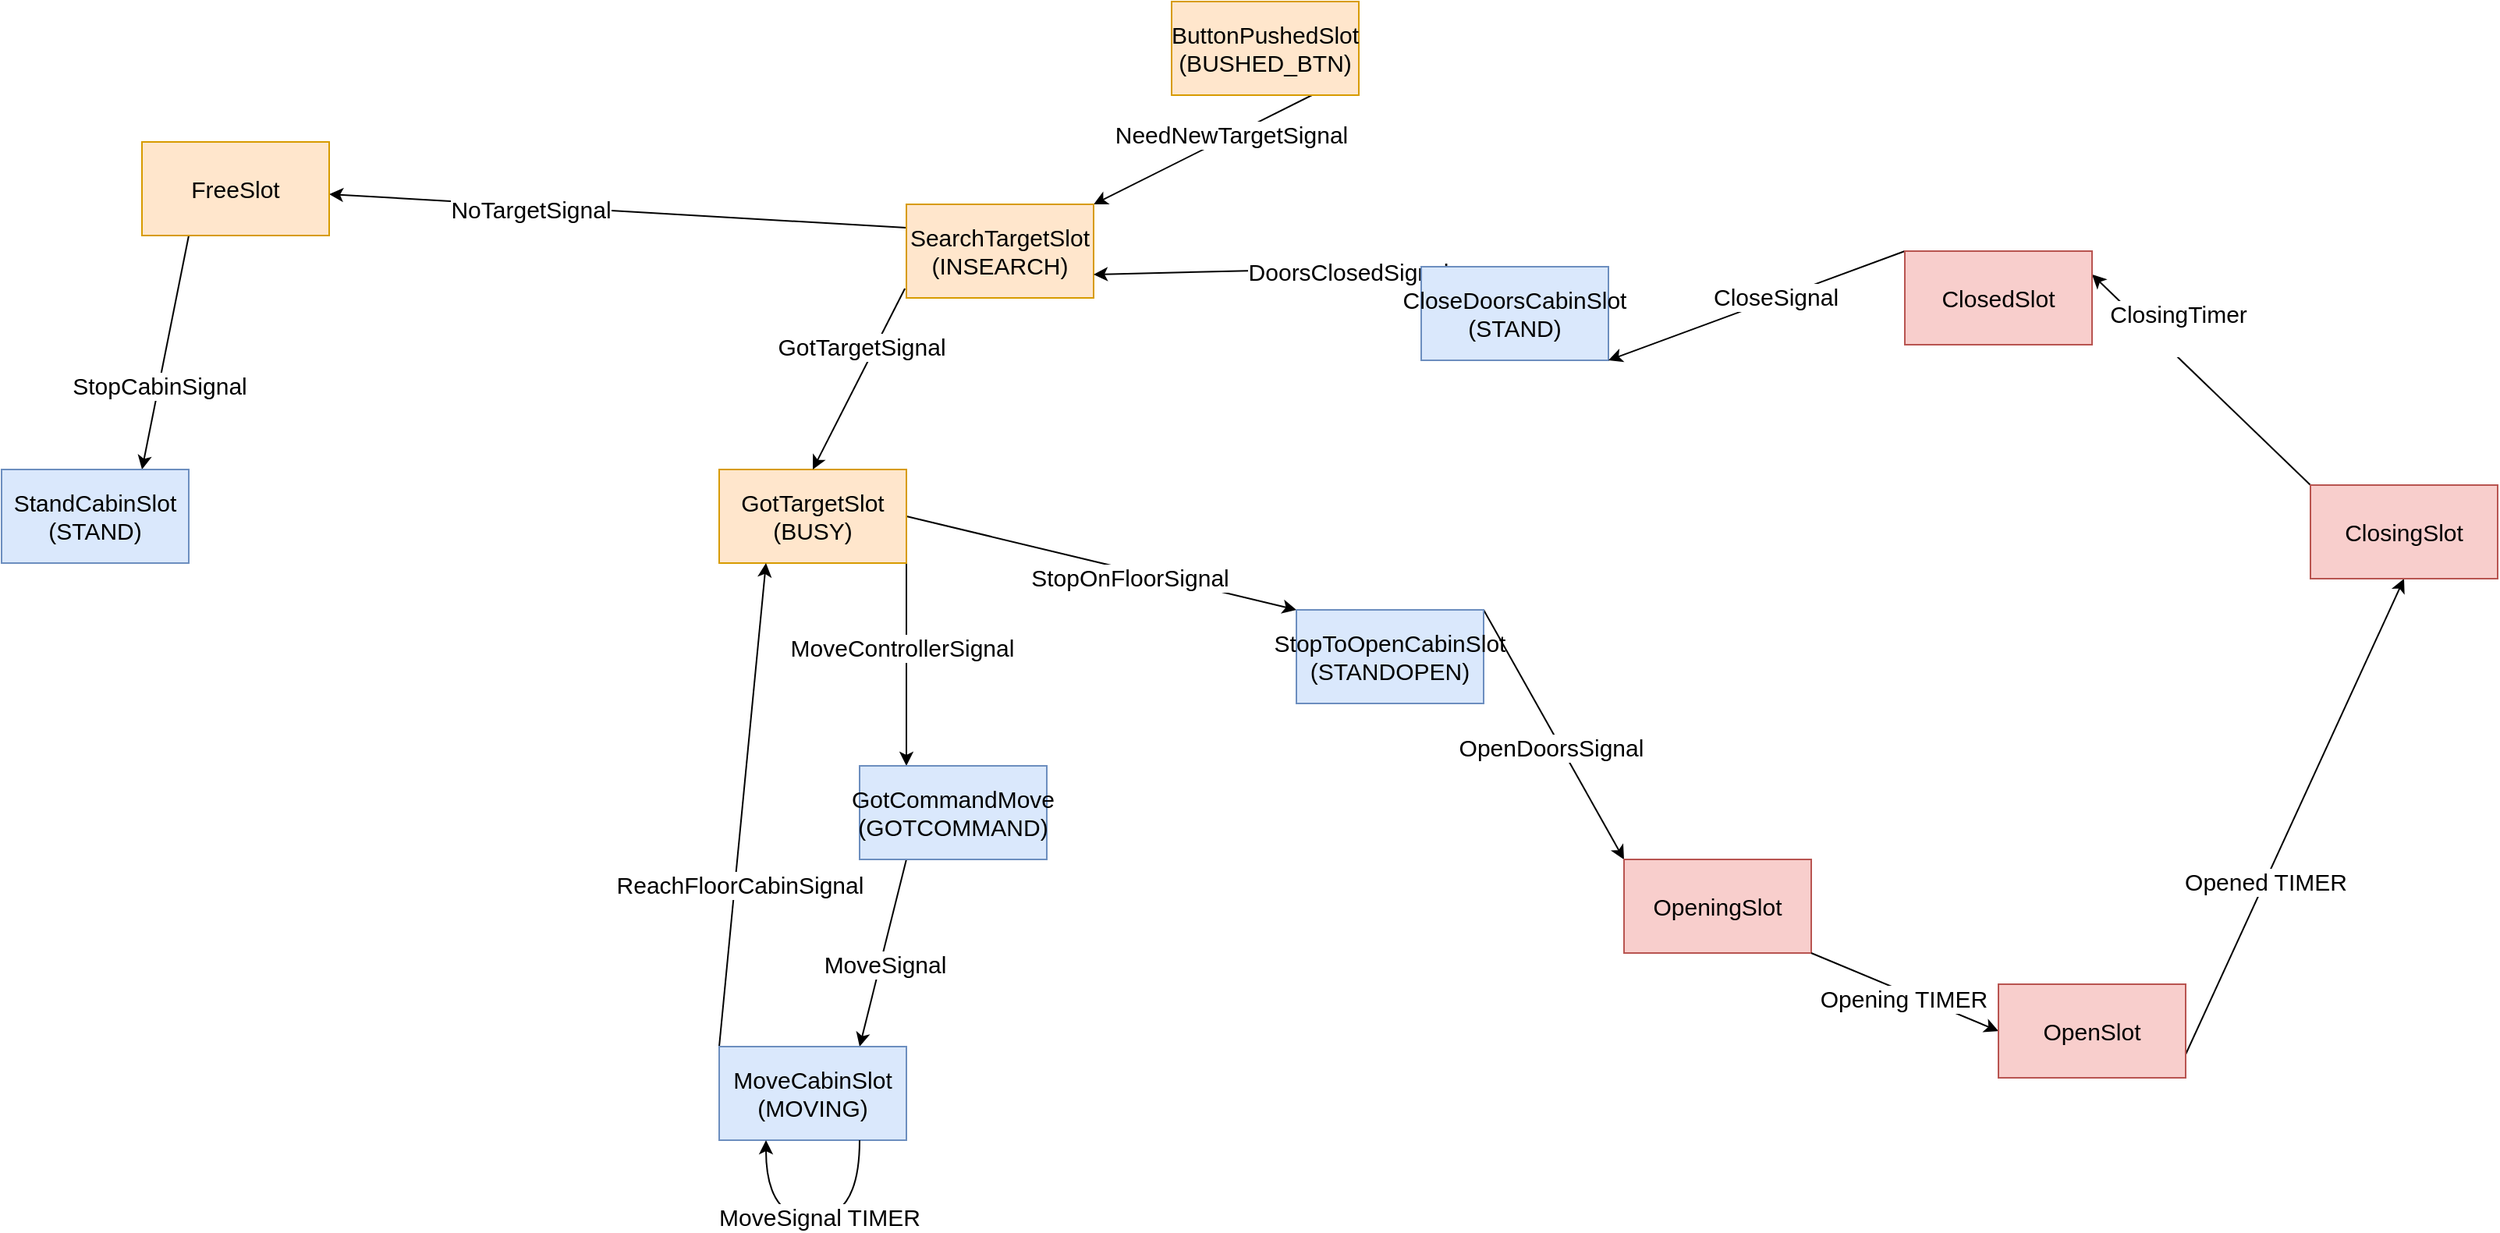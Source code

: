 <mxfile version="24.2.5" type="device" pages="2">
  <diagram name="Страница — 1" id="E_W8kbmxQknz8MrnFDRr">
    <mxGraphModel dx="1272" dy="876" grid="1" gridSize="10" guides="1" tooltips="1" connect="1" arrows="1" fold="1" page="1" pageScale="1" pageWidth="3000" pageHeight="3000" math="0" shadow="0">
      <root>
        <mxCell id="0" />
        <mxCell id="1" parent="0" />
        <mxCell id="Vu6h0XRG9ciN_BlJq5Kv-31" style="edgeStyle=none;rounded=0;orthogonalLoop=1;jettySize=auto;html=1;exitX=1;exitY=0.75;exitDx=0;exitDy=0;entryX=1;entryY=0;entryDx=0;entryDy=0;fontSize=15;" parent="1" source="Vu6h0XRG9ciN_BlJq5Kv-10" target="Vu6h0XRG9ciN_BlJq5Kv-12" edge="1">
          <mxGeometry relative="1" as="geometry" />
        </mxCell>
        <mxCell id="Vu6h0XRG9ciN_BlJq5Kv-32" value="NeedNewTargetSignal" style="edgeLabel;html=1;align=center;verticalAlign=middle;resizable=0;points=[];fontSize=15;" parent="Vu6h0XRG9ciN_BlJq5Kv-31" vertex="1" connectable="0">
          <mxGeometry x="-0.045" y="-1" relative="1" as="geometry">
            <mxPoint as="offset" />
          </mxGeometry>
        </mxCell>
        <mxCell id="Vu6h0XRG9ciN_BlJq5Kv-10" value="ButtonPushedSlot&lt;div style=&quot;font-size: 15px;&quot;&gt;(BUSHED_BTN)&lt;/div&gt;" style="whiteSpace=wrap;html=1;fillColor=#ffe6cc;strokeColor=#d79b00;fontSize=15;" parent="1" vertex="1">
          <mxGeometry x="1350" y="590" width="120" height="60" as="geometry" />
        </mxCell>
        <mxCell id="Vu6h0XRG9ciN_BlJq5Kv-33" style="edgeStyle=none;rounded=0;orthogonalLoop=1;jettySize=auto;html=1;exitX=1;exitY=0.5;exitDx=0;exitDy=0;entryX=0;entryY=0;entryDx=0;entryDy=0;fontSize=15;" parent="1" source="Vu6h0XRG9ciN_BlJq5Kv-11" target="Vu6h0XRG9ciN_BlJq5Kv-15" edge="1">
          <mxGeometry relative="1" as="geometry" />
        </mxCell>
        <mxCell id="Vu6h0XRG9ciN_BlJq5Kv-34" value="StopOnFloorSignal" style="edgeLabel;html=1;align=center;verticalAlign=middle;resizable=0;points=[];fontSize=15;" parent="Vu6h0XRG9ciN_BlJq5Kv-33" vertex="1" connectable="0">
          <mxGeometry x="0.149" y="-4" relative="1" as="geometry">
            <mxPoint as="offset" />
          </mxGeometry>
        </mxCell>
        <mxCell id="Vu6h0XRG9ciN_BlJq5Kv-37" style="edgeStyle=none;rounded=0;orthogonalLoop=1;jettySize=auto;html=1;exitX=1;exitY=1;exitDx=0;exitDy=0;entryX=0.25;entryY=0;entryDx=0;entryDy=0;fontSize=15;" parent="1" source="Vu6h0XRG9ciN_BlJq5Kv-11" target="Vu6h0XRG9ciN_BlJq5Kv-14" edge="1">
          <mxGeometry relative="1" as="geometry" />
        </mxCell>
        <mxCell id="Vu6h0XRG9ciN_BlJq5Kv-38" value="MoveControllerSignal" style="edgeLabel;html=1;align=center;verticalAlign=middle;resizable=0;points=[];fontSize=15;" parent="Vu6h0XRG9ciN_BlJq5Kv-37" vertex="1" connectable="0">
          <mxGeometry x="-0.18" y="-3" relative="1" as="geometry">
            <mxPoint as="offset" />
          </mxGeometry>
        </mxCell>
        <mxCell id="Vu6h0XRG9ciN_BlJq5Kv-11" value="GotTargetSlot&lt;div style=&quot;font-size: 15px;&quot;&gt;(BUSY)&lt;/div&gt;" style="whiteSpace=wrap;html=1;fillColor=#ffe6cc;strokeColor=#d79b00;fontSize=15;" parent="1" vertex="1">
          <mxGeometry x="1060" y="890" width="120" height="60" as="geometry" />
        </mxCell>
        <mxCell id="Vu6h0XRG9ciN_BlJq5Kv-39" style="edgeStyle=none;rounded=0;orthogonalLoop=1;jettySize=auto;html=1;exitX=-0.008;exitY=0.9;exitDx=0;exitDy=0;entryX=0.5;entryY=0;entryDx=0;entryDy=0;exitPerimeter=0;fontSize=15;" parent="1" source="Vu6h0XRG9ciN_BlJq5Kv-12" target="Vu6h0XRG9ciN_BlJq5Kv-11" edge="1">
          <mxGeometry relative="1" as="geometry" />
        </mxCell>
        <mxCell id="Vu6h0XRG9ciN_BlJq5Kv-40" value="GotTargetSignal" style="edgeLabel;html=1;align=center;verticalAlign=middle;resizable=0;points=[];fontSize=15;" parent="Vu6h0XRG9ciN_BlJq5Kv-39" vertex="1" connectable="0">
          <mxGeometry x="0.052" y="-3" relative="1" as="geometry">
            <mxPoint x="5" y="-23" as="offset" />
          </mxGeometry>
        </mxCell>
        <mxCell id="Vu6h0XRG9ciN_BlJq5Kv-41" style="edgeStyle=none;rounded=0;orthogonalLoop=1;jettySize=auto;html=1;exitX=0;exitY=0.25;exitDx=0;exitDy=0;fontSize=15;" parent="1" source="Vu6h0XRG9ciN_BlJq5Kv-12" target="Vu6h0XRG9ciN_BlJq5Kv-13" edge="1">
          <mxGeometry relative="1" as="geometry" />
        </mxCell>
        <mxCell id="Vu6h0XRG9ciN_BlJq5Kv-42" value="NoTargetSignal" style="edgeLabel;html=1;align=center;verticalAlign=middle;resizable=0;points=[];fontSize=15;" parent="Vu6h0XRG9ciN_BlJq5Kv-41" vertex="1" connectable="0">
          <mxGeometry x="0.302" y="2" relative="1" as="geometry">
            <mxPoint as="offset" />
          </mxGeometry>
        </mxCell>
        <mxCell id="Vu6h0XRG9ciN_BlJq5Kv-12" value="SearchTargetSlot&lt;div style=&quot;font-size: 15px;&quot;&gt;(INSEARCH)&lt;/div&gt;" style="whiteSpace=wrap;html=1;fillColor=#ffe6cc;strokeColor=#d79b00;fontSize=15;" parent="1" vertex="1">
          <mxGeometry x="1180" y="720" width="120" height="60" as="geometry" />
        </mxCell>
        <mxCell id="Vu6h0XRG9ciN_BlJq5Kv-43" style="edgeStyle=none;rounded=0;orthogonalLoop=1;jettySize=auto;html=1;exitX=0.25;exitY=1;exitDx=0;exitDy=0;entryX=0.75;entryY=0;entryDx=0;entryDy=0;fontSize=15;" parent="1" source="Vu6h0XRG9ciN_BlJq5Kv-13" target="Vu6h0XRG9ciN_BlJq5Kv-18" edge="1">
          <mxGeometry relative="1" as="geometry" />
        </mxCell>
        <mxCell id="Vu6h0XRG9ciN_BlJq5Kv-44" value="StopCabinSignal" style="edgeLabel;html=1;align=center;verticalAlign=middle;resizable=0;points=[];fontSize=15;" parent="Vu6h0XRG9ciN_BlJq5Kv-43" vertex="1" connectable="0">
          <mxGeometry x="0.28" relative="1" as="geometry">
            <mxPoint as="offset" />
          </mxGeometry>
        </mxCell>
        <mxCell id="Vu6h0XRG9ciN_BlJq5Kv-13" value="FreeSlot" style="whiteSpace=wrap;html=1;fillColor=#ffe6cc;strokeColor=#d79b00;fontSize=15;" parent="1" vertex="1">
          <mxGeometry x="690" y="680" width="120" height="60" as="geometry" />
        </mxCell>
        <mxCell id="Vu6h0XRG9ciN_BlJq5Kv-45" style="edgeStyle=none;rounded=0;orthogonalLoop=1;jettySize=auto;html=1;exitX=0.25;exitY=1;exitDx=0;exitDy=0;entryX=0.75;entryY=0;entryDx=0;entryDy=0;fontSize=15;" parent="1" source="Vu6h0XRG9ciN_BlJq5Kv-14" target="Vu6h0XRG9ciN_BlJq5Kv-19" edge="1">
          <mxGeometry relative="1" as="geometry" />
        </mxCell>
        <mxCell id="Vu6h0XRG9ciN_BlJq5Kv-46" value="MoveSignal" style="edgeLabel;html=1;align=center;verticalAlign=middle;resizable=0;points=[];fontSize=15;" parent="Vu6h0XRG9ciN_BlJq5Kv-45" vertex="1" connectable="0">
          <mxGeometry x="0.11" y="2" relative="1" as="geometry">
            <mxPoint as="offset" />
          </mxGeometry>
        </mxCell>
        <mxCell id="Vu6h0XRG9ciN_BlJq5Kv-14" value="GotCommandMove&lt;div style=&quot;font-size: 15px;&quot;&gt;(GOTCOMMAND)&lt;/div&gt;" style="whiteSpace=wrap;html=1;fillColor=#dae8fc;strokeColor=#6c8ebf;fontSize=15;" parent="1" vertex="1">
          <mxGeometry x="1150" y="1080" width="120" height="60" as="geometry" />
        </mxCell>
        <mxCell id="Vu6h0XRG9ciN_BlJq5Kv-51" style="edgeStyle=none;rounded=0;orthogonalLoop=1;jettySize=auto;html=1;exitX=1;exitY=0;exitDx=0;exitDy=0;entryX=0;entryY=0;entryDx=0;entryDy=0;fontSize=15;" parent="1" source="Vu6h0XRG9ciN_BlJq5Kv-15" target="Vu6h0XRG9ciN_BlJq5Kv-20" edge="1">
          <mxGeometry relative="1" as="geometry" />
        </mxCell>
        <mxCell id="Vu6h0XRG9ciN_BlJq5Kv-52" value="OpenDoorsSignal" style="edgeLabel;html=1;align=center;verticalAlign=middle;resizable=0;points=[];fontSize=15;" parent="Vu6h0XRG9ciN_BlJq5Kv-51" vertex="1" connectable="0">
          <mxGeometry x="0.059" y="-6" relative="1" as="geometry">
            <mxPoint as="offset" />
          </mxGeometry>
        </mxCell>
        <mxCell id="Vu6h0XRG9ciN_BlJq5Kv-15" value="StopToOpenCabinSlot&lt;div style=&quot;font-size: 15px;&quot;&gt;(STANDOPEN)&lt;/div&gt;" style="whiteSpace=wrap;html=1;fillColor=#dae8fc;strokeColor=#6c8ebf;fontSize=15;" parent="1" vertex="1">
          <mxGeometry x="1430" y="980" width="120" height="60" as="geometry" />
        </mxCell>
        <mxCell id="Vu6h0XRG9ciN_BlJq5Kv-57" style="edgeStyle=none;rounded=0;orthogonalLoop=1;jettySize=auto;html=1;exitX=0;exitY=0;exitDx=0;exitDy=0;entryX=1;entryY=0.75;entryDx=0;entryDy=0;fontSize=15;" parent="1" source="Vu6h0XRG9ciN_BlJq5Kv-16" target="Vu6h0XRG9ciN_BlJq5Kv-12" edge="1">
          <mxGeometry relative="1" as="geometry" />
        </mxCell>
        <mxCell id="Vu6h0XRG9ciN_BlJq5Kv-58" value="DoorsClosedSignal" style="edgeLabel;html=1;align=center;verticalAlign=middle;resizable=0;points=[];fontSize=15;" parent="Vu6h0XRG9ciN_BlJq5Kv-57" vertex="1" connectable="0">
          <mxGeometry x="-0.545" y="2" relative="1" as="geometry">
            <mxPoint x="1" as="offset" />
          </mxGeometry>
        </mxCell>
        <mxCell id="Vu6h0XRG9ciN_BlJq5Kv-16" value="CloseDoorsCabinSlot&lt;div style=&quot;font-size: 15px;&quot;&gt;(STAND)&lt;/div&gt;" style="whiteSpace=wrap;html=1;fillColor=#dae8fc;strokeColor=#6c8ebf;fontSize=15;" parent="1" vertex="1">
          <mxGeometry x="1510" y="760" width="120" height="60" as="geometry" />
        </mxCell>
        <mxCell id="Vu6h0XRG9ciN_BlJq5Kv-18" value="StandCabinSlot&lt;div&gt;(STAND)&lt;/div&gt;" style="whiteSpace=wrap;html=1;fillColor=#dae8fc;strokeColor=#6c8ebf;fontSize=15;" parent="1" vertex="1">
          <mxGeometry x="600" y="890" width="120" height="60" as="geometry" />
        </mxCell>
        <mxCell id="Vu6h0XRG9ciN_BlJq5Kv-49" style="edgeStyle=none;rounded=0;orthogonalLoop=1;jettySize=auto;html=1;exitX=0;exitY=0;exitDx=0;exitDy=0;entryX=0.25;entryY=1;entryDx=0;entryDy=0;fontSize=15;" parent="1" source="Vu6h0XRG9ciN_BlJq5Kv-19" target="Vu6h0XRG9ciN_BlJq5Kv-11" edge="1">
          <mxGeometry relative="1" as="geometry" />
        </mxCell>
        <mxCell id="Vu6h0XRG9ciN_BlJq5Kv-50" value="ReachFloorCabinSignal" style="edgeLabel;html=1;align=center;verticalAlign=middle;resizable=0;points=[];fontSize=15;" parent="Vu6h0XRG9ciN_BlJq5Kv-49" vertex="1" connectable="0">
          <mxGeometry x="-0.321" y="-3" relative="1" as="geometry">
            <mxPoint as="offset" />
          </mxGeometry>
        </mxCell>
        <mxCell id="Vu6h0XRG9ciN_BlJq5Kv-19" value="MoveCabinSlot&lt;div style=&quot;font-size: 15px;&quot;&gt;(MOVING)&lt;/div&gt;" style="whiteSpace=wrap;html=1;fillColor=#dae8fc;strokeColor=#6c8ebf;fontSize=15;" parent="1" vertex="1">
          <mxGeometry x="1060" y="1260" width="120" height="60" as="geometry" />
        </mxCell>
        <mxCell id="Vu6h0XRG9ciN_BlJq5Kv-20" value="OpeningSlot" style="whiteSpace=wrap;html=1;fillColor=#f8cecc;strokeColor=#b85450;fontSize=15;" parent="1" vertex="1">
          <mxGeometry x="1640" y="1140" width="120" height="60" as="geometry" />
        </mxCell>
        <mxCell id="Vu6h0XRG9ciN_BlJq5Kv-21" style="rounded=0;orthogonalLoop=1;jettySize=auto;html=1;exitX=1;exitY=1;exitDx=0;exitDy=0;entryX=0;entryY=0.5;entryDx=0;entryDy=0;fontSize=15;" parent="1" source="Vu6h0XRG9ciN_BlJq5Kv-20" target="Vu6h0XRG9ciN_BlJq5Kv-25" edge="1">
          <mxGeometry relative="1" as="geometry">
            <mxPoint x="2040" y="1130" as="sourcePoint" />
          </mxGeometry>
        </mxCell>
        <mxCell id="Vu6h0XRG9ciN_BlJq5Kv-22" value="Opening TIMER" style="edgeLabel;html=1;align=center;verticalAlign=middle;resizable=0;points=[];fontSize=15;" parent="Vu6h0XRG9ciN_BlJq5Kv-21" vertex="1" connectable="0">
          <mxGeometry x="0.004" y="-4" relative="1" as="geometry">
            <mxPoint as="offset" />
          </mxGeometry>
        </mxCell>
        <mxCell id="Vu6h0XRG9ciN_BlJq5Kv-23" style="rounded=0;orthogonalLoop=1;jettySize=auto;html=1;exitX=1;exitY=0.75;exitDx=0;exitDy=0;entryX=0.5;entryY=1;entryDx=0;entryDy=0;fontSize=15;" parent="1" source="Vu6h0XRG9ciN_BlJq5Kv-25" target="Vu6h0XRG9ciN_BlJq5Kv-28" edge="1">
          <mxGeometry relative="1" as="geometry" />
        </mxCell>
        <mxCell id="Vu6h0XRG9ciN_BlJq5Kv-24" value="Opened TIMER" style="edgeLabel;html=1;align=center;verticalAlign=middle;resizable=0;points=[];fontSize=15;" parent="Vu6h0XRG9ciN_BlJq5Kv-23" vertex="1" connectable="0">
          <mxGeometry x="-0.273" relative="1" as="geometry">
            <mxPoint as="offset" />
          </mxGeometry>
        </mxCell>
        <mxCell id="Vu6h0XRG9ciN_BlJq5Kv-25" value="OpenSlot" style="whiteSpace=wrap;html=1;fontSize=15;fillColor=#f8cecc;strokeColor=#b85450;" parent="1" vertex="1">
          <mxGeometry x="1880" y="1220" width="120" height="60" as="geometry" />
        </mxCell>
        <mxCell id="Vu6h0XRG9ciN_BlJq5Kv-26" style="rounded=0;orthogonalLoop=1;jettySize=auto;html=1;exitX=0;exitY=0;exitDx=0;exitDy=0;entryX=1;entryY=0.25;entryDx=0;entryDy=0;fontSize=15;" parent="1" source="Vu6h0XRG9ciN_BlJq5Kv-28" target="Vu6h0XRG9ciN_BlJq5Kv-29" edge="1">
          <mxGeometry relative="1" as="geometry" />
        </mxCell>
        <mxCell id="Vu6h0XRG9ciN_BlJq5Kv-27" value="ClosingTimer&lt;div style=&quot;font-size: 15px;&quot;&gt;&lt;br style=&quot;font-size: 15px;&quot;&gt;&lt;/div&gt;" style="edgeLabel;html=1;align=center;verticalAlign=middle;resizable=0;points=[];fontSize=15;" parent="Vu6h0XRG9ciN_BlJq5Kv-26" vertex="1" connectable="0">
          <mxGeometry x="0.358" y="-14" relative="1" as="geometry">
            <mxPoint as="offset" />
          </mxGeometry>
        </mxCell>
        <mxCell id="Vu6h0XRG9ciN_BlJq5Kv-28" value="ClosingSlot" style="whiteSpace=wrap;html=1;fontSize=15;fillColor=#f8cecc;strokeColor=#b85450;" parent="1" vertex="1">
          <mxGeometry x="2080" y="900" width="120" height="60" as="geometry" />
        </mxCell>
        <mxCell id="Vu6h0XRG9ciN_BlJq5Kv-59" style="edgeStyle=none;rounded=0;orthogonalLoop=1;jettySize=auto;html=1;exitX=0;exitY=0;exitDx=0;exitDy=0;entryX=1;entryY=1;entryDx=0;entryDy=0;fontSize=15;" parent="1" source="Vu6h0XRG9ciN_BlJq5Kv-29" target="Vu6h0XRG9ciN_BlJq5Kv-16" edge="1">
          <mxGeometry relative="1" as="geometry" />
        </mxCell>
        <mxCell id="Vu6h0XRG9ciN_BlJq5Kv-60" value="CloseSignal" style="edgeLabel;html=1;align=center;verticalAlign=middle;resizable=0;points=[];fontSize=15;" parent="Vu6h0XRG9ciN_BlJq5Kv-59" vertex="1" connectable="0">
          <mxGeometry x="-0.124" y="-2" relative="1" as="geometry">
            <mxPoint as="offset" />
          </mxGeometry>
        </mxCell>
        <mxCell id="Vu6h0XRG9ciN_BlJq5Kv-29" value="ClosedSlot" style="whiteSpace=wrap;html=1;fontSize=15;fillColor=#f8cecc;strokeColor=#b85450;" parent="1" vertex="1">
          <mxGeometry x="1820" y="750" width="120" height="60" as="geometry" />
        </mxCell>
        <mxCell id="Vu6h0XRG9ciN_BlJq5Kv-47" style="edgeStyle=orthogonalEdgeStyle;curved=1;rounded=0;orthogonalLoop=1;jettySize=auto;html=1;exitX=0.75;exitY=1;exitDx=0;exitDy=0;entryX=0.25;entryY=1;entryDx=0;entryDy=0;fontSize=15;" parent="1" source="Vu6h0XRG9ciN_BlJq5Kv-19" target="Vu6h0XRG9ciN_BlJq5Kv-19" edge="1">
          <mxGeometry relative="1" as="geometry">
            <Array as="points">
              <mxPoint x="1150" y="1370" />
              <mxPoint x="1090" y="1370" />
            </Array>
          </mxGeometry>
        </mxCell>
        <mxCell id="Vu6h0XRG9ciN_BlJq5Kv-48" value="MoveSignal TIMER" style="edgeLabel;html=1;align=center;verticalAlign=middle;resizable=0;points=[];fontSize=15;" parent="Vu6h0XRG9ciN_BlJq5Kv-47" vertex="1" connectable="0">
          <mxGeometry x="-0.05" y="-1" relative="1" as="geometry">
            <mxPoint as="offset" />
          </mxGeometry>
        </mxCell>
      </root>
    </mxGraphModel>
  </diagram>
  <diagram id="G8TaoMNvN7NyV3GfF3Iv" name="Страница — 2">
    <mxGraphModel dx="1272" dy="876" grid="1" gridSize="10" guides="1" tooltips="1" connect="1" arrows="1" fold="1" page="1" pageScale="1" pageWidth="10000" pageHeight="10000" math="0" shadow="0">
      <root>
        <mxCell id="0" />
        <mxCell id="1" parent="0" />
        <mxCell id="c1wTX6CiVwWqVnVeiDAQ-9" style="edgeStyle=none;rounded=0;orthogonalLoop=1;jettySize=auto;html=1;exitX=0.25;exitY=1;exitDx=0;exitDy=0;entryX=0.25;entryY=0;entryDx=0;entryDy=0;fontSize=15;" parent="1" source="c1wTX6CiVwWqVnVeiDAQ-2" target="c1wTX6CiVwWqVnVeiDAQ-3" edge="1">
          <mxGeometry relative="1" as="geometry" />
        </mxCell>
        <mxCell id="c1wTX6CiVwWqVnVeiDAQ-10" value="Нажать кнопку" style="edgeLabel;html=1;align=center;verticalAlign=middle;resizable=0;points=[];fontSize=15;" parent="c1wTX6CiVwWqVnVeiDAQ-9" vertex="1" connectable="0">
          <mxGeometry x="0.054" y="-1" relative="1" as="geometry">
            <mxPoint as="offset" />
          </mxGeometry>
        </mxCell>
        <mxCell id="XyYkeDcIa1NYDWsEPkLk-1" style="rounded=0;orthogonalLoop=1;jettySize=auto;html=1;exitX=1;exitY=0.25;exitDx=0;exitDy=0;entryX=0.75;entryY=0;entryDx=0;entryDy=0;fontSize=15;" parent="1" source="c1wTX6CiVwWqVnVeiDAQ-2" target="c1wTX6CiVwWqVnVeiDAQ-5" edge="1">
          <mxGeometry relative="1" as="geometry" />
        </mxCell>
        <mxCell id="XyYkeDcIa1NYDWsEPkLk-2" value="Получить следующуу цель" style="edgeLabel;html=1;align=center;verticalAlign=middle;resizable=0;points=[];fontSize=15;" parent="XyYkeDcIa1NYDWsEPkLk-1" vertex="1" connectable="0">
          <mxGeometry x="-0.175" y="1" relative="1" as="geometry">
            <mxPoint x="33" y="-6" as="offset" />
          </mxGeometry>
        </mxCell>
        <mxCell id="Uf4v_Zn5YH4Rlz1TJI19-1" style="rounded=0;orthogonalLoop=1;jettySize=auto;html=1;exitX=0;exitY=1;exitDx=0;exitDy=0;entryX=1;entryY=0;entryDx=0;entryDy=0;fontSize=15;" parent="1" source="c1wTX6CiVwWqVnVeiDAQ-2" target="c1wTX6CiVwWqVnVeiDAQ-4" edge="1">
          <mxGeometry relative="1" as="geometry" />
        </mxCell>
        <mxCell id="Uf4v_Zn5YH4Rlz1TJI19-2" value="Не найти целей" style="edgeLabel;html=1;align=center;verticalAlign=middle;resizable=0;points=[];fontSize=15;" parent="Uf4v_Zn5YH4Rlz1TJI19-1" vertex="1" connectable="0">
          <mxGeometry x="0.145" y="-1" relative="1" as="geometry">
            <mxPoint as="offset" />
          </mxGeometry>
        </mxCell>
        <mxCell id="c1wTX6CiVwWqVnVeiDAQ-2" value="В поиске" style="whiteSpace=wrap;html=1;fontSize=15;" parent="1" vertex="1">
          <mxGeometry x="370" y="110" width="120" height="60" as="geometry" />
        </mxCell>
        <mxCell id="c1wTX6CiVwWqVnVeiDAQ-13" style="edgeStyle=none;rounded=0;orthogonalLoop=1;jettySize=auto;html=1;exitX=0.75;exitY=0;exitDx=0;exitDy=0;entryX=0.75;entryY=1;entryDx=0;entryDy=0;fontSize=15;" parent="1" source="c1wTX6CiVwWqVnVeiDAQ-3" target="c1wTX6CiVwWqVnVeiDAQ-2" edge="1">
          <mxGeometry relative="1" as="geometry" />
        </mxCell>
        <mxCell id="c1wTX6CiVwWqVnVeiDAQ-14" value="Искать новую цель" style="edgeLabel;html=1;align=center;verticalAlign=middle;resizable=0;points=[];fontSize=15;" parent="c1wTX6CiVwWqVnVeiDAQ-13" vertex="1" connectable="0">
          <mxGeometry x="0.255" y="-3" relative="1" as="geometry">
            <mxPoint x="7" as="offset" />
          </mxGeometry>
        </mxCell>
        <mxCell id="c1wTX6CiVwWqVnVeiDAQ-3" value="Нажата кнопка" style="whiteSpace=wrap;html=1;fontSize=15;" parent="1" vertex="1">
          <mxGeometry x="370" y="420" width="120" height="60" as="geometry" />
        </mxCell>
        <mxCell id="c1wTX6CiVwWqVnVeiDAQ-7" style="edgeStyle=none;rounded=0;orthogonalLoop=1;jettySize=auto;html=1;exitX=1;exitY=1;exitDx=0;exitDy=0;entryX=0;entryY=0;entryDx=0;entryDy=0;fontSize=15;" parent="1" source="c1wTX6CiVwWqVnVeiDAQ-4" target="c1wTX6CiVwWqVnVeiDAQ-3" edge="1">
          <mxGeometry relative="1" as="geometry" />
        </mxCell>
        <mxCell id="c1wTX6CiVwWqVnVeiDAQ-8" value="&lt;div style=&quot;font-size: 15px;&quot;&gt;Нажать кнопку&lt;br style=&quot;font-size: 15px;&quot;&gt;&lt;/div&gt;" style="edgeLabel;html=1;align=center;verticalAlign=middle;resizable=0;points=[];fontSize=15;" parent="c1wTX6CiVwWqVnVeiDAQ-7" vertex="1" connectable="0">
          <mxGeometry x="-0.046" relative="1" as="geometry">
            <mxPoint as="offset" />
          </mxGeometry>
        </mxCell>
        <mxCell id="c1wTX6CiVwWqVnVeiDAQ-4" value="Свободен" style="whiteSpace=wrap;html=1;fontSize=15;" parent="1" vertex="1">
          <mxGeometry x="110" y="250" width="120" height="60" as="geometry" />
        </mxCell>
        <mxCell id="c1wTX6CiVwWqVnVeiDAQ-11" style="edgeStyle=none;rounded=0;orthogonalLoop=1;jettySize=auto;html=1;exitX=0;exitY=1;exitDx=0;exitDy=0;entryX=1;entryY=0;entryDx=0;entryDy=0;fontSize=15;" parent="1" source="c1wTX6CiVwWqVnVeiDAQ-5" target="c1wTX6CiVwWqVnVeiDAQ-3" edge="1">
          <mxGeometry relative="1" as="geometry" />
        </mxCell>
        <mxCell id="c1wTX6CiVwWqVnVeiDAQ-12" value="Нажать кнопку" style="edgeLabel;html=1;align=center;verticalAlign=middle;resizable=0;points=[];fontSize=15;" parent="c1wTX6CiVwWqVnVeiDAQ-11" vertex="1" connectable="0">
          <mxGeometry x="0.227" y="1" relative="1" as="geometry">
            <mxPoint as="offset" />
          </mxGeometry>
        </mxCell>
        <mxCell id="c1wTX6CiVwWqVnVeiDAQ-15" style="edgeStyle=none;rounded=0;orthogonalLoop=1;jettySize=auto;html=1;exitX=0;exitY=0;exitDx=0;exitDy=0;entryX=1;entryY=1;entryDx=0;entryDy=0;fontSize=15;" parent="1" source="c1wTX6CiVwWqVnVeiDAQ-5" target="c1wTX6CiVwWqVnVeiDAQ-2" edge="1">
          <mxGeometry relative="1" as="geometry" />
        </mxCell>
        <mxCell id="c1wTX6CiVwWqVnVeiDAQ-16" value="Искать новую цель" style="edgeLabel;html=1;align=center;verticalAlign=middle;resizable=0;points=[];fontSize=15;" parent="c1wTX6CiVwWqVnVeiDAQ-15" vertex="1" connectable="0">
          <mxGeometry x="0.169" relative="1" as="geometry">
            <mxPoint as="offset" />
          </mxGeometry>
        </mxCell>
        <mxCell id="c1wTX6CiVwWqVnVeiDAQ-5" value="Занят" style="whiteSpace=wrap;html=1;fontSize=15;" parent="1" vertex="1">
          <mxGeometry x="640" y="250" width="120" height="60" as="geometry" />
        </mxCell>
        <mxCell id="c1wTX6CiVwWqVnVeiDAQ-17" style="edgeStyle=orthogonalEdgeStyle;curved=1;rounded=0;orthogonalLoop=1;jettySize=auto;html=1;exitX=0.75;exitY=1;exitDx=0;exitDy=0;entryX=1;entryY=0.5;entryDx=0;entryDy=0;fontSize=15;" parent="1" source="c1wTX6CiVwWqVnVeiDAQ-5" target="c1wTX6CiVwWqVnVeiDAQ-5" edge="1">
          <mxGeometry relative="1" as="geometry" />
        </mxCell>
        <mxCell id="c1wTX6CiVwWqVnVeiDAQ-18" value="Достигнуть следующий этаж" style="edgeLabel;html=1;align=center;verticalAlign=middle;resizable=0;points=[];fontSize=15;" parent="c1wTX6CiVwWqVnVeiDAQ-17" vertex="1" connectable="0">
          <mxGeometry x="-0.143" y="2" relative="1" as="geometry">
            <mxPoint as="offset" />
          </mxGeometry>
        </mxCell>
        <mxCell id="kIhvNFHP44Go6Wj8DTEx-1" value="" style="html=1;verticalAlign=bottom;endArrow=block;curved=0;rounded=0;entryX=0.25;entryY=0;entryDx=0;entryDy=0;fontSize=15;" parent="1" target="c1wTX6CiVwWqVnVeiDAQ-4" edge="1">
          <mxGeometry width="80" relative="1" as="geometry">
            <mxPoint x="80" y="150" as="sourcePoint" />
            <mxPoint x="160" y="150" as="targetPoint" />
          </mxGeometry>
        </mxCell>
        <mxCell id="hSJ_Yfor9J4dPgCTan1M-1" value="&lt;b style=&quot;font-size: 15px;&quot;&gt;Констроллер&lt;/b&gt;" style="text;html=1;align=center;verticalAlign=middle;resizable=0;points=[];autosize=1;strokeColor=none;fillColor=none;fontSize=15;" parent="1" vertex="1">
          <mxGeometry x="170" y="60" width="120" height="30" as="geometry" />
        </mxCell>
        <mxCell id="hSJ_Yfor9J4dPgCTan1M-2" value="&lt;b&gt;Кабина&lt;/b&gt;" style="text;html=1;align=center;verticalAlign=middle;resizable=0;points=[];autosize=1;strokeColor=none;fillColor=none;fontSize=15;" parent="1" vertex="1">
          <mxGeometry x="155" y="580" width="80" height="30" as="geometry" />
        </mxCell>
        <mxCell id="hSJ_Yfor9J4dPgCTan1M-7" style="rounded=0;orthogonalLoop=1;jettySize=auto;html=1;exitX=1;exitY=0;exitDx=0;exitDy=0;entryX=0;entryY=1;entryDx=0;entryDy=0;fontSize=15;" parent="1" source="hSJ_Yfor9J4dPgCTan1M-3" target="hSJ_Yfor9J4dPgCTan1M-6" edge="1">
          <mxGeometry relative="1" as="geometry" />
        </mxCell>
        <mxCell id="hSJ_Yfor9J4dPgCTan1M-8" value="Получить команду" style="edgeLabel;html=1;align=center;verticalAlign=middle;resizable=0;points=[];fontSize=15;" parent="hSJ_Yfor9J4dPgCTan1M-7" vertex="1" connectable="0">
          <mxGeometry x="0.01" y="3" relative="1" as="geometry">
            <mxPoint as="offset" />
          </mxGeometry>
        </mxCell>
        <mxCell id="qD2nk1059fUD0WZjwg-J-7" style="edgeStyle=none;rounded=0;orthogonalLoop=1;jettySize=auto;html=1;exitX=0.5;exitY=1;exitDx=0;exitDy=0;entryX=0;entryY=1;entryDx=0;entryDy=0;fontSize=15;" edge="1" parent="1" source="hSJ_Yfor9J4dPgCTan1M-3" target="hSJ_Yfor9J4dPgCTan1M-4">
          <mxGeometry relative="1" as="geometry" />
        </mxCell>
        <mxCell id="qD2nk1059fUD0WZjwg-J-8" value="Остановиться чтобы открыть кабину" style="edgeLabel;html=1;align=center;verticalAlign=middle;resizable=0;points=[];fontSize=15;" vertex="1" connectable="0" parent="qD2nk1059fUD0WZjwg-J-7">
          <mxGeometry x="-0.081" y="-1" relative="1" as="geometry">
            <mxPoint x="10" y="5" as="offset" />
          </mxGeometry>
        </mxCell>
        <mxCell id="hSJ_Yfor9J4dPgCTan1M-3" value="Стоит" style="whiteSpace=wrap;html=1;fontSize=15;" parent="1" vertex="1">
          <mxGeometry x="90" y="770" width="120" height="60" as="geometry" />
        </mxCell>
        <mxCell id="qD2nk1059fUD0WZjwg-J-9" style="edgeStyle=none;rounded=0;orthogonalLoop=1;jettySize=auto;html=1;exitX=0;exitY=0;exitDx=0;exitDy=0;entryX=1;entryY=1;entryDx=0;entryDy=0;fontSize=15;" edge="1" parent="1" source="hSJ_Yfor9J4dPgCTan1M-4" target="hSJ_Yfor9J4dPgCTan1M-3">
          <mxGeometry relative="1" as="geometry" />
        </mxCell>
        <mxCell id="qD2nk1059fUD0WZjwg-J-10" value="Закрыть двери кабины" style="edgeLabel;html=1;align=center;verticalAlign=middle;resizable=0;points=[];fontSize=15;" vertex="1" connectable="0" parent="qD2nk1059fUD0WZjwg-J-9">
          <mxGeometry x="0.309" y="-2" relative="1" as="geometry">
            <mxPoint as="offset" />
          </mxGeometry>
        </mxCell>
        <mxCell id="hSJ_Yfor9J4dPgCTan1M-4" value="Стоит с открытыми дверями" style="whiteSpace=wrap;html=1;fontSize=15;" parent="1" vertex="1">
          <mxGeometry x="390" y="930" width="120" height="60" as="geometry" />
        </mxCell>
        <mxCell id="qD2nk1059fUD0WZjwg-J-4" style="rounded=0;orthogonalLoop=1;jettySize=auto;html=1;exitX=0;exitY=1;exitDx=0;exitDy=0;entryX=1;entryY=0;entryDx=0;entryDy=0;fontSize=15;" edge="1" parent="1" source="hSJ_Yfor9J4dPgCTan1M-5" target="hSJ_Yfor9J4dPgCTan1M-4">
          <mxGeometry relative="1" as="geometry" />
        </mxCell>
        <mxCell id="qD2nk1059fUD0WZjwg-J-5" value="Остановиться чтобы открыть кабину" style="edgeLabel;html=1;align=center;verticalAlign=middle;resizable=0;points=[];fontSize=15;" vertex="1" connectable="0" parent="qD2nk1059fUD0WZjwg-J-4">
          <mxGeometry x="0.096" y="-3" relative="1" as="geometry">
            <mxPoint as="offset" />
          </mxGeometry>
        </mxCell>
        <mxCell id="hSJ_Yfor9J4dPgCTan1M-5" value="Двигается" style="whiteSpace=wrap;html=1;fontSize=15;" parent="1" vertex="1">
          <mxGeometry x="710" y="770" width="120" height="60" as="geometry" />
        </mxCell>
        <mxCell id="hSJ_Yfor9J4dPgCTan1M-9" style="edgeStyle=none;rounded=0;orthogonalLoop=1;jettySize=auto;html=1;exitX=1;exitY=1;exitDx=0;exitDy=0;entryX=0;entryY=0;entryDx=0;entryDy=0;fontSize=15;" parent="1" source="hSJ_Yfor9J4dPgCTan1M-6" target="hSJ_Yfor9J4dPgCTan1M-5" edge="1">
          <mxGeometry relative="1" as="geometry" />
        </mxCell>
        <mxCell id="hSJ_Yfor9J4dPgCTan1M-10" value="Переместить кабину" style="edgeLabel;html=1;align=center;verticalAlign=middle;resizable=0;points=[];fontSize=15;" parent="hSJ_Yfor9J4dPgCTan1M-9" vertex="1" connectable="0">
          <mxGeometry x="-0.066" y="-3" relative="1" as="geometry">
            <mxPoint y="1" as="offset" />
          </mxGeometry>
        </mxCell>
        <mxCell id="hSJ_Yfor9J4dPgCTan1M-6" value="Получена команда" style="whiteSpace=wrap;html=1;fontSize=15;" parent="1" vertex="1">
          <mxGeometry x="390" y="630" width="120" height="60" as="geometry" />
        </mxCell>
        <mxCell id="qD2nk1059fUD0WZjwg-J-1" style="edgeStyle=orthogonalEdgeStyle;rounded=0;orthogonalLoop=1;jettySize=auto;html=1;exitX=1;exitY=0;exitDx=0;exitDy=0;entryX=1;entryY=1;entryDx=0;entryDy=0;curved=1;fontSize=15;" edge="1" parent="1" source="hSJ_Yfor9J4dPgCTan1M-5" target="hSJ_Yfor9J4dPgCTan1M-5">
          <mxGeometry relative="1" as="geometry">
            <Array as="points">
              <mxPoint x="830" y="750" />
              <mxPoint x="900" y="750" />
              <mxPoint x="900" y="850" />
              <mxPoint x="830" y="850" />
            </Array>
          </mxGeometry>
        </mxCell>
        <mxCell id="qD2nk1059fUD0WZjwg-J-3" value="Переместить кабину" style="edgeLabel;html=1;align=center;verticalAlign=middle;resizable=0;points=[];fontSize=15;" vertex="1" connectable="0" parent="qD2nk1059fUD0WZjwg-J-1">
          <mxGeometry x="-0.014" y="3" relative="1" as="geometry">
            <mxPoint as="offset" />
          </mxGeometry>
        </mxCell>
        <mxCell id="qD2nk1059fUD0WZjwg-J-11" value="" style="html=1;verticalAlign=bottom;endArrow=block;curved=0;rounded=0;entryX=0.25;entryY=0;entryDx=0;entryDy=0;fontSize=15;" edge="1" parent="1" target="hSJ_Yfor9J4dPgCTan1M-3">
          <mxGeometry width="80" relative="1" as="geometry">
            <mxPoint x="60" y="670" as="sourcePoint" />
            <mxPoint x="100" y="730" as="targetPoint" />
          </mxGeometry>
        </mxCell>
        <mxCell id="EATrCKLtXP7xMisy1pwF-1" style="edgeStyle=orthogonalEdgeStyle;rounded=0;orthogonalLoop=1;jettySize=auto;html=1;exitX=0.5;exitY=1;exitDx=0;exitDy=0;entryX=0.5;entryY=1;entryDx=0;entryDy=0;curved=1;fontSize=15;" edge="1" parent="1" source="EATrCKLtXP7xMisy1pwF-3" target="EATrCKLtXP7xMisy1pwF-6">
          <mxGeometry relative="1" as="geometry">
            <Array as="points">
              <mxPoint x="1305" y="480" />
              <mxPoint x="1545" y="480" />
            </Array>
          </mxGeometry>
        </mxCell>
        <mxCell id="EATrCKLtXP7xMisy1pwF-9" value="Обработать нажатие кнопки" style="edgeLabel;html=1;align=center;verticalAlign=middle;resizable=0;points=[];fontSize=15;" vertex="1" connectable="0" parent="EATrCKLtXP7xMisy1pwF-1">
          <mxGeometry x="-0.006" y="-1" relative="1" as="geometry">
            <mxPoint as="offset" />
          </mxGeometry>
        </mxCell>
        <mxCell id="EATrCKLtXP7xMisy1pwF-3" value="Нажатая" style="rounded=0;whiteSpace=wrap;html=1;fontSize=15;" vertex="1" parent="1">
          <mxGeometry x="1245" y="360" width="120" height="60" as="geometry" />
        </mxCell>
        <mxCell id="EATrCKLtXP7xMisy1pwF-4" style="edgeStyle=orthogonalEdgeStyle;rounded=0;orthogonalLoop=1;jettySize=auto;html=1;exitX=0.5;exitY=0;exitDx=0;exitDy=0;entryX=0.5;entryY=0;entryDx=0;entryDy=0;curved=1;fontSize=15;" edge="1" parent="1">
          <mxGeometry relative="1" as="geometry">
            <Array as="points">
              <mxPoint x="1544" y="300" />
              <mxPoint x="1304" y="300" />
            </Array>
            <mxPoint x="1544" y="360" as="sourcePoint" />
            <mxPoint x="1304" y="360" as="targetPoint" />
          </mxGeometry>
        </mxCell>
        <mxCell id="EATrCKLtXP7xMisy1pwF-8" value="Нажать кнопку" style="edgeLabel;html=1;align=center;verticalAlign=middle;resizable=0;points=[];fontSize=15;" vertex="1" connectable="0" parent="EATrCKLtXP7xMisy1pwF-4">
          <mxGeometry x="0.022" relative="1" as="geometry">
            <mxPoint as="offset" />
          </mxGeometry>
        </mxCell>
        <mxCell id="EATrCKLtXP7xMisy1pwF-6" value="Не нажатая" style="rounded=0;whiteSpace=wrap;html=1;fontSize=15;" vertex="1" parent="1">
          <mxGeometry x="1485" y="360" width="120" height="60" as="geometry" />
        </mxCell>
        <mxCell id="EATrCKLtXP7xMisy1pwF-7" value="&lt;font style=&quot;font-size: 15px;&quot;&gt;&lt;b&gt;Кнопка&lt;/b&gt;&lt;/font&gt;" style="text;html=1;align=center;verticalAlign=middle;resizable=0;points=[];autosize=1;strokeColor=none;fillColor=none;fontSize=15;" vertex="1" parent="1">
          <mxGeometry x="1230" y="238" width="80" height="30" as="geometry" />
        </mxCell>
        <mxCell id="EATrCKLtXP7xMisy1pwF-11" style="edgeStyle=orthogonalEdgeStyle;rounded=0;orthogonalLoop=1;jettySize=auto;html=1;exitX=0.5;exitY=1;exitDx=0;exitDy=0;entryX=0.5;entryY=0;entryDx=0;entryDy=0;fontSize=15;" edge="1" parent="1" source="EATrCKLtXP7xMisy1pwF-14" target="EATrCKLtXP7xMisy1pwF-17">
          <mxGeometry relative="1" as="geometry" />
        </mxCell>
        <mxCell id="EATrCKLtXP7xMisy1pwF-12" value="Открыть двери" style="edgeLabel;html=1;align=center;verticalAlign=middle;resizable=0;points=[];fontSize=15;" vertex="1" connectable="0" parent="EATrCKLtXP7xMisy1pwF-11">
          <mxGeometry x="-0.11" y="-3" relative="1" as="geometry">
            <mxPoint x="-17" y="12" as="offset" />
          </mxGeometry>
        </mxCell>
        <mxCell id="EATrCKLtXP7xMisy1pwF-13" style="edgeStyle=orthogonalEdgeStyle;rounded=0;orthogonalLoop=1;jettySize=auto;html=1;exitX=0;exitY=0.5;exitDx=0;exitDy=0;startArrow=classic;startFill=1;endArrow=none;endFill=0;fontSize=15;" edge="1" parent="1" source="EATrCKLtXP7xMisy1pwF-14">
          <mxGeometry relative="1" as="geometry">
            <mxPoint x="1090" y="720.333" as="targetPoint" />
          </mxGeometry>
        </mxCell>
        <mxCell id="EATrCKLtXP7xMisy1pwF-14" value="Закрыты" style="rounded=0;whiteSpace=wrap;html=1;fontSize=15;" vertex="1" parent="1">
          <mxGeometry x="1230" y="690" width="120" height="60" as="geometry" />
        </mxCell>
        <mxCell id="EATrCKLtXP7xMisy1pwF-15" style="edgeStyle=orthogonalEdgeStyle;rounded=0;orthogonalLoop=1;jettySize=auto;html=1;exitX=1;exitY=0.5;exitDx=0;exitDy=0;entryX=0;entryY=0.5;entryDx=0;entryDy=0;fontSize=15;" edge="1" parent="1" source="EATrCKLtXP7xMisy1pwF-17" target="EATrCKLtXP7xMisy1pwF-20">
          <mxGeometry relative="1" as="geometry" />
        </mxCell>
        <mxCell id="EATrCKLtXP7xMisy1pwF-16" value="Таймер открытия" style="edgeLabel;html=1;align=center;verticalAlign=middle;resizable=0;points=[];fontSize=15;" vertex="1" connectable="0" parent="EATrCKLtXP7xMisy1pwF-15">
          <mxGeometry x="-0.059" y="-3" relative="1" as="geometry">
            <mxPoint y="-3" as="offset" />
          </mxGeometry>
        </mxCell>
        <mxCell id="EATrCKLtXP7xMisy1pwF-17" value="Открываются" style="rounded=0;whiteSpace=wrap;html=1;fontSize=15;" vertex="1" parent="1">
          <mxGeometry x="1230" y="880" width="120" height="60" as="geometry" />
        </mxCell>
        <mxCell id="EATrCKLtXP7xMisy1pwF-18" style="edgeStyle=orthogonalEdgeStyle;rounded=0;orthogonalLoop=1;jettySize=auto;html=1;exitX=0.5;exitY=0;exitDx=0;exitDy=0;entryX=0.5;entryY=1;entryDx=0;entryDy=0;fontSize=15;" edge="1" parent="1" source="EATrCKLtXP7xMisy1pwF-20" target="EATrCKLtXP7xMisy1pwF-25">
          <mxGeometry relative="1" as="geometry" />
        </mxCell>
        <mxCell id="EATrCKLtXP7xMisy1pwF-19" value="Таймер открытых" style="edgeLabel;html=1;align=center;verticalAlign=middle;resizable=0;points=[];fontSize=15;" vertex="1" connectable="0" parent="EATrCKLtXP7xMisy1pwF-18">
          <mxGeometry x="-0.197" y="-2" relative="1" as="geometry">
            <mxPoint x="-2" y="-8" as="offset" />
          </mxGeometry>
        </mxCell>
        <mxCell id="EATrCKLtXP7xMisy1pwF-20" value="Открыты" style="rounded=0;whiteSpace=wrap;html=1;fontSize=15;" vertex="1" parent="1">
          <mxGeometry x="1520" y="880" width="120" height="60" as="geometry" />
        </mxCell>
        <mxCell id="EATrCKLtXP7xMisy1pwF-21" style="edgeStyle=orthogonalEdgeStyle;rounded=0;orthogonalLoop=1;jettySize=auto;html=1;exitX=0;exitY=0.5;exitDx=0;exitDy=0;entryX=1;entryY=0.5;entryDx=0;entryDy=0;fontSize=15;" edge="1" parent="1" source="EATrCKLtXP7xMisy1pwF-25" target="EATrCKLtXP7xMisy1pwF-14">
          <mxGeometry relative="1" as="geometry" />
        </mxCell>
        <mxCell id="EATrCKLtXP7xMisy1pwF-22" value="Таймер закрытия" style="edgeLabel;html=1;align=center;verticalAlign=middle;resizable=0;points=[];fontSize=15;" vertex="1" connectable="0" parent="EATrCKLtXP7xMisy1pwF-21">
          <mxGeometry x="-0.098" y="1" relative="1" as="geometry">
            <mxPoint as="offset" />
          </mxGeometry>
        </mxCell>
        <mxCell id="EATrCKLtXP7xMisy1pwF-23" style="rounded=0;orthogonalLoop=1;jettySize=auto;html=1;exitX=0;exitY=1;exitDx=0;exitDy=0;entryX=1;entryY=0;entryDx=0;entryDy=0;fontSize=15;" edge="1" parent="1" source="EATrCKLtXP7xMisy1pwF-25" target="EATrCKLtXP7xMisy1pwF-17">
          <mxGeometry relative="1" as="geometry" />
        </mxCell>
        <mxCell id="EATrCKLtXP7xMisy1pwF-24" value="Открытьдвери" style="edgeLabel;html=1;align=center;verticalAlign=middle;resizable=0;points=[];fontSize=15;" vertex="1" connectable="0" parent="EATrCKLtXP7xMisy1pwF-23">
          <mxGeometry x="0.056" y="-1" relative="1" as="geometry">
            <mxPoint as="offset" />
          </mxGeometry>
        </mxCell>
        <mxCell id="EATrCKLtXP7xMisy1pwF-25" value="Закрываются" style="rounded=0;whiteSpace=wrap;html=1;fontSize=15;" vertex="1" parent="1">
          <mxGeometry x="1520" y="690" width="120" height="60" as="geometry" />
        </mxCell>
        <mxCell id="EATrCKLtXP7xMisy1pwF-26" value="&lt;b style=&quot;font-size: 15px;&quot;&gt;Двери&lt;/b&gt;" style="text;html=1;align=center;verticalAlign=middle;resizable=0;points=[];autosize=1;strokeColor=none;fillColor=none;fontSize=15;" vertex="1" parent="1">
          <mxGeometry x="1140" y="620" width="70" height="30" as="geometry" />
        </mxCell>
        <mxCell id="ePH_cTspL5YNq9p9l4FB-1" value="" style="html=1;verticalAlign=bottom;endArrow=block;curved=0;rounded=0;entryX=0.75;entryY=0;entryDx=0;entryDy=0;" edge="1" parent="1" target="EATrCKLtXP7xMisy1pwF-6">
          <mxGeometry width="80" relative="1" as="geometry">
            <mxPoint x="1610" y="300" as="sourcePoint" />
            <mxPoint x="1690" y="300" as="targetPoint" />
          </mxGeometry>
        </mxCell>
      </root>
    </mxGraphModel>
  </diagram>
</mxfile>
